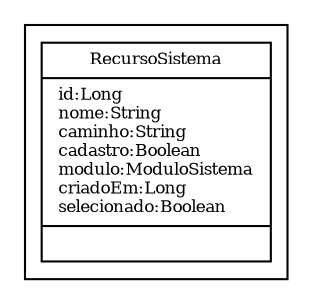 digraph G{
fontname = "Times-Roman"
fontsize = 8

node [
        fontname = "Times-Roman"
        fontsize = 8
        shape = "record"
]

edge [
        fontname = "Times-Roman"
        fontsize = 8
]

subgraph clusterRECURSO_DO_SISTEMA
{
RecursoSistema [label = "{RecursoSistema|id:Long\lnome:String\lcaminho:String\lcadastro:Boolean\lmodulo:ModuloSistema\lcriadoEm:Long\lselecionado:Boolean\l|\l}"]
}
}
